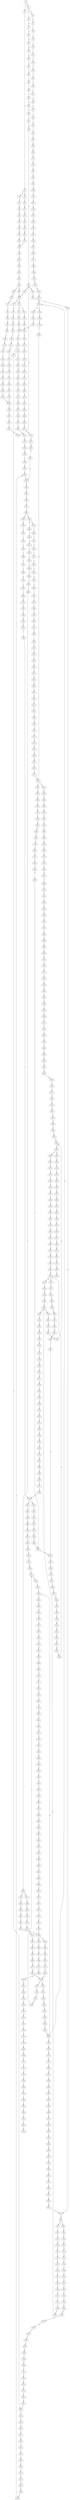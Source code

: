 strict digraph  {
	S0 -> S1 [ label = T ];
	S0 -> S2 [ label = C ];
	S1 -> S3 [ label = A ];
	S1 -> S4 [ label = G ];
	S2 -> S5 [ label = G ];
	S3 -> S6 [ label = C ];
	S4 -> S7 [ label = G ];
	S5 -> S8 [ label = G ];
	S5 -> S9 [ label = C ];
	S6 -> S10 [ label = T ];
	S7 -> S11 [ label = T ];
	S8 -> S12 [ label = T ];
	S9 -> S13 [ label = T ];
	S10 -> S14 [ label = A ];
	S11 -> S15 [ label = G ];
	S12 -> S16 [ label = G ];
	S13 -> S17 [ label = G ];
	S14 -> S18 [ label = T ];
	S15 -> S19 [ label = G ];
	S16 -> S20 [ label = G ];
	S17 -> S21 [ label = G ];
	S18 -> S22 [ label = T ];
	S19 -> S23 [ label = A ];
	S20 -> S24 [ label = A ];
	S21 -> S25 [ label = A ];
	S22 -> S26 [ label = G ];
	S23 -> S27 [ label = A ];
	S24 -> S28 [ label = A ];
	S25 -> S29 [ label = A ];
	S26 -> S30 [ label = G ];
	S27 -> S31 [ label = C ];
	S28 -> S32 [ label = G ];
	S29 -> S33 [ label = G ];
	S30 -> S34 [ label = A ];
	S31 -> S35 [ label = C ];
	S32 -> S36 [ label = A ];
	S33 -> S37 [ label = A ];
	S34 -> S38 [ label = A ];
	S35 -> S39 [ label = T ];
	S36 -> S40 [ label = A ];
	S37 -> S40 [ label = A ];
	S38 -> S41 [ label = C ];
	S39 -> S42 [ label = C ];
	S40 -> S43 [ label = C ];
	S41 -> S44 [ label = G ];
	S42 -> S45 [ label = G ];
	S43 -> S46 [ label = G ];
	S44 -> S47 [ label = G ];
	S45 -> S48 [ label = G ];
	S46 -> S49 [ label = G ];
	S47 -> S50 [ label = T ];
	S48 -> S51 [ label = C ];
	S49 -> S52 [ label = C ];
	S50 -> S53 [ label = A ];
	S51 -> S54 [ label = A ];
	S52 -> S55 [ label = A ];
	S53 -> S56 [ label = C ];
	S54 -> S57 [ label = C ];
	S55 -> S58 [ label = C ];
	S56 -> S59 [ label = G ];
	S57 -> S60 [ label = G ];
	S57 -> S61 [ label = C ];
	S58 -> S62 [ label = C ];
	S58 -> S63 [ label = T ];
	S59 -> S64 [ label = A ];
	S60 -> S65 [ label = C ];
	S61 -> S66 [ label = G ];
	S62 -> S66 [ label = G ];
	S63 -> S67 [ label = G ];
	S64 -> S68 [ label = A ];
	S65 -> S69 [ label = G ];
	S66 -> S70 [ label = A ];
	S66 -> S71 [ label = G ];
	S67 -> S72 [ label = G ];
	S68 -> S73 [ label = G ];
	S69 -> S74 [ label = C ];
	S70 -> S75 [ label = G ];
	S70 -> S76 [ label = A ];
	S71 -> S77 [ label = G ];
	S72 -> S78 [ label = G ];
	S73 -> S79 [ label = A ];
	S74 -> S80 [ label = G ];
	S75 -> S81 [ label = T ];
	S76 -> S82 [ label = T ];
	S77 -> S83 [ label = A ];
	S78 -> S84 [ label = A ];
	S79 -> S85 [ label = A ];
	S80 -> S86 [ label = C ];
	S80 -> S87 [ label = G ];
	S81 -> S88 [ label = C ];
	S82 -> S89 [ label = G ];
	S83 -> S90 [ label = A ];
	S84 -> S91 [ label = A ];
	S85 -> S92 [ label = G ];
	S86 -> S93 [ label = G ];
	S87 -> S94 [ label = C ];
	S88 -> S95 [ label = C ];
	S89 -> S96 [ label = T ];
	S90 -> S97 [ label = T ];
	S91 -> S98 [ label = C ];
	S92 -> S99 [ label = T ];
	S93 -> S100 [ label = T ];
	S94 -> S101 [ label = T ];
	S95 -> S102 [ label = A ];
	S96 -> S103 [ label = A ];
	S97 -> S104 [ label = T ];
	S98 -> S105 [ label = T ];
	S99 -> S106 [ label = G ];
	S100 -> S107 [ label = C ];
	S101 -> S108 [ label = G ];
	S102 -> S109 [ label = G ];
	S103 -> S110 [ label = G ];
	S104 -> S111 [ label = G ];
	S105 -> S112 [ label = G ];
	S106 -> S113 [ label = T ];
	S107 -> S114 [ label = G ];
	S108 -> S115 [ label = G ];
	S109 -> S116 [ label = T ];
	S109 -> S117 [ label = C ];
	S110 -> S118 [ label = T ];
	S111 -> S119 [ label = A ];
	S112 -> S120 [ label = G ];
	S113 -> S121 [ label = C ];
	S114 -> S122 [ label = A ];
	S115 -> S123 [ label = A ];
	S116 -> S124 [ label = A ];
	S117 -> S125 [ label = T ];
	S118 -> S126 [ label = T ];
	S119 -> S127 [ label = A ];
	S120 -> S128 [ label = A ];
	S121 -> S129 [ label = C ];
	S122 -> S130 [ label = C ];
	S123 -> S131 [ label = A ];
	S124 -> S132 [ label = G ];
	S125 -> S133 [ label = T ];
	S126 -> S134 [ label = T ];
	S127 -> S135 [ label = C ];
	S128 -> S136 [ label = C ];
	S129 -> S137 [ label = T ];
	S130 -> S138 [ label = G ];
	S131 -> S139 [ label = T ];
	S132 -> S140 [ label = G ];
	S133 -> S141 [ label = C ];
	S134 -> S142 [ label = C ];
	S135 -> S143 [ label = C ];
	S136 -> S144 [ label = C ];
	S137 -> S145 [ label = G ];
	S138 -> S146 [ label = C ];
	S139 -> S147 [ label = G ];
	S140 -> S148 [ label = G ];
	S141 -> S149 [ label = A ];
	S142 -> S150 [ label = A ];
	S143 -> S151 [ label = C ];
	S144 -> S152 [ label = C ];
	S145 -> S153 [ label = G ];
	S146 -> S154 [ label = G ];
	S147 -> S155 [ label = G ];
	S148 -> S156 [ label = T ];
	S149 -> S157 [ label = C ];
	S150 -> S158 [ label = C ];
	S151 -> S159 [ label = G ];
	S152 -> S160 [ label = G ];
	S153 -> S161 [ label = C ];
	S154 -> S162 [ label = C ];
	S155 -> S163 [ label = G ];
	S156 -> S164 [ label = C ];
	S157 -> S165 [ label = G ];
	S158 -> S166 [ label = T ];
	S159 -> S167 [ label = T ];
	S160 -> S168 [ label = T ];
	S161 -> S169 [ label = C ];
	S162 -> S170 [ label = C ];
	S163 -> S171 [ label = G ];
	S164 -> S172 [ label = A ];
	S165 -> S173 [ label = C ];
	S166 -> S174 [ label = C ];
	S167 -> S175 [ label = C ];
	S168 -> S176 [ label = C ];
	S169 -> S177 [ label = T ];
	S170 -> S178 [ label = T ];
	S171 -> S179 [ label = T ];
	S172 -> S180 [ label = C ];
	S173 -> S181 [ label = C ];
	S174 -> S182 [ label = C ];
	S175 -> S183 [ label = T ];
	S176 -> S183 [ label = T ];
	S177 -> S184 [ label = G ];
	S178 -> S185 [ label = C ];
	S179 -> S186 [ label = C ];
	S180 -> S187 [ label = T ];
	S181 -> S188 [ label = C ];
	S182 -> S189 [ label = T ];
	S183 -> S190 [ label = C ];
	S184 -> S191 [ label = G ];
	S185 -> S192 [ label = G ];
	S186 -> S193 [ label = C ];
	S187 -> S194 [ label = C ];
	S188 -> S195 [ label = T ];
	S189 -> S196 [ label = T ];
	S190 -> S197 [ label = G ];
	S191 -> S198 [ label = G ];
	S192 -> S199 [ label = G ];
	S193 -> S200 [ label = G ];
	S194 -> S201 [ label = G ];
	S195 -> S202 [ label = T ];
	S196 -> S203 [ label = T ];
	S197 -> S204 [ label = G ];
	S198 -> S205 [ label = T ];
	S199 -> S206 [ label = G ];
	S200 -> S207 [ label = C ];
	S200 -> S208 [ label = T ];
	S201 -> S209 [ label = C ];
	S202 -> S210 [ label = C ];
	S203 -> S211 [ label = C ];
	S204 -> S212 [ label = C ];
	S205 -> S213 [ label = C ];
	S206 -> S214 [ label = C ];
	S207 -> S215 [ label = C ];
	S208 -> S216 [ label = C ];
	S209 -> S217 [ label = T ];
	S210 -> S218 [ label = A ];
	S211 -> S219 [ label = A ];
	S212 -> S220 [ label = A ];
	S213 -> S221 [ label = C ];
	S214 -> S222 [ label = T ];
	S215 -> S223 [ label = G ];
	S216 -> S224 [ label = G ];
	S217 -> S225 [ label = T ];
	S218 -> S226 [ label = T ];
	S219 -> S227 [ label = T ];
	S220 -> S57 [ label = C ];
	S221 -> S228 [ label = C ];
	S222 -> S229 [ label = C ];
	S223 -> S230 [ label = G ];
	S224 -> S231 [ label = G ];
	S225 -> S232 [ label = C ];
	S226 -> S233 [ label = C ];
	S227 -> S234 [ label = C ];
	S228 -> S235 [ label = G ];
	S229 -> S236 [ label = A ];
	S230 -> S237 [ label = A ];
	S231 -> S238 [ label = A ];
	S232 -> S239 [ label = A ];
	S233 -> S240 [ label = C ];
	S234 -> S241 [ label = C ];
	S235 -> S242 [ label = A ];
	S236 -> S243 [ label = C ];
	S237 -> S244 [ label = A ];
	S238 -> S245 [ label = A ];
	S239 -> S246 [ label = T ];
	S240 -> S247 [ label = A ];
	S241 -> S247 [ label = A ];
	S242 -> S248 [ label = G ];
	S242 -> S249 [ label = A ];
	S243 -> S250 [ label = G ];
	S244 -> S251 [ label = C ];
	S245 -> S252 [ label = C ];
	S246 -> S253 [ label = C ];
	S247 -> S254 [ label = G ];
	S248 -> S255 [ label = T ];
	S249 -> S256 [ label = G ];
	S250 -> S257 [ label = T ];
	S251 -> S258 [ label = T ];
	S252 -> S259 [ label = A ];
	S252 -> S260 [ label = T ];
	S253 -> S240 [ label = C ];
	S254 -> S261 [ label = A ];
	S255 -> S262 [ label = C ];
	S256 -> S263 [ label = T ];
	S257 -> S264 [ label = C ];
	S258 -> S265 [ label = G ];
	S259 -> S266 [ label = G ];
	S260 -> S267 [ label = A ];
	S261 -> S268 [ label = A ];
	S262 -> S95 [ label = C ];
	S263 -> S269 [ label = C ];
	S264 -> S270 [ label = C ];
	S265 -> S271 [ label = C ];
	S266 -> S272 [ label = G ];
	S267 -> S273 [ label = C ];
	S268 -> S274 [ label = C ];
	S269 -> S275 [ label = G ];
	S270 -> S276 [ label = A ];
	S271 -> S277 [ label = A ];
	S272 -> S278 [ label = A ];
	S273 -> S279 [ label = A ];
	S274 -> S280 [ label = C ];
	S275 -> S281 [ label = C ];
	S275 -> S282 [ label = A ];
	S276 -> S283 [ label = G ];
	S277 -> S284 [ label = A ];
	S278 -> S285 [ label = A ];
	S279 -> S286 [ label = A ];
	S280 -> S287 [ label = A ];
	S280 -> S288 [ label = G ];
	S281 -> S289 [ label = G ];
	S282 -> S290 [ label = G ];
	S283 -> S291 [ label = C ];
	S284 -> S292 [ label = C ];
	S285 -> S293 [ label = T ];
	S286 -> S294 [ label = C ];
	S287 -> S295 [ label = G ];
	S287 -> S296 [ label = C ];
	S288 -> S297 [ label = G ];
	S289 -> S298 [ label = G ];
	S290 -> S299 [ label = G ];
	S291 -> S125 [ label = T ];
	S292 -> S300 [ label = C ];
	S293 -> S301 [ label = A ];
	S294 -> S302 [ label = G ];
	S295 -> S303 [ label = A ];
	S296 -> S304 [ label = C ];
	S297 -> S305 [ label = A ];
	S298 -> S306 [ label = C ];
	S299 -> S307 [ label = T ];
	S300 -> S308 [ label = A ];
	S301 -> S309 [ label = G ];
	S302 -> S310 [ label = A ];
	S303 -> S311 [ label = C ];
	S304 -> S312 [ label = A ];
	S305 -> S313 [ label = C ];
	S306 -> S314 [ label = T ];
	S307 -> S315 [ label = A ];
	S308 -> S316 [ label = G ];
	S309 -> S317 [ label = T ];
	S310 -> S318 [ label = A ];
	S311 -> S319 [ label = T ];
	S312 -> S320 [ label = C ];
	S313 -> S321 [ label = G ];
	S314 -> S322 [ label = A ];
	S315 -> S323 [ label = T ];
	S316 -> S324 [ label = A ];
	S317 -> S325 [ label = C ];
	S318 -> S326 [ label = A ];
	S319 -> S327 [ label = C ];
	S320 -> S328 [ label = C ];
	S321 -> S329 [ label = C ];
	S322 -> S330 [ label = T ];
	S323 -> S331 [ label = A ];
	S324 -> S332 [ label = A ];
	S325 -> S333 [ label = T ];
	S326 -> S334 [ label = A ];
	S327 -> S335 [ label = C ];
	S328 -> S336 [ label = C ];
	S329 -> S337 [ label = C ];
	S330 -> S338 [ label = A ];
	S331 -> S339 [ label = A ];
	S332 -> S340 [ label = C ];
	S333 -> S341 [ label = C ];
	S334 -> S342 [ label = C ];
	S335 -> S343 [ label = C ];
	S336 -> S344 [ label = C ];
	S337 -> S345 [ label = C ];
	S338 -> S346 [ label = G ];
	S339 -> S347 [ label = G ];
	S340 -> S348 [ label = A ];
	S341 -> S349 [ label = T ];
	S342 -> S350 [ label = A ];
	S343 -> S351 [ label = A ];
	S344 -> S352 [ label = T ];
	S345 -> S353 [ label = A ];
	S346 -> S354 [ label = T ];
	S347 -> S355 [ label = T ];
	S348 -> S356 [ label = G ];
	S349 -> S357 [ label = C ];
	S350 -> S358 [ label = G ];
	S351 -> S359 [ label = T ];
	S352 -> S360 [ label = T ];
	S353 -> S361 [ label = T ];
	S354 -> S362 [ label = A ];
	S355 -> S363 [ label = C ];
	S356 -> S364 [ label = C ];
	S357 -> S365 [ label = T ];
	S358 -> S366 [ label = A ];
	S359 -> S367 [ label = C ];
	S360 -> S368 [ label = C ];
	S361 -> S369 [ label = C ];
	S362 -> S370 [ label = G ];
	S363 -> S371 [ label = G ];
	S364 -> S372 [ label = C ];
	S365 -> S373 [ label = G ];
	S366 -> S374 [ label = A ];
	S367 -> S375 [ label = T ];
	S368 -> S376 [ label = C ];
	S368 -> S377 [ label = G ];
	S369 -> S378 [ label = G ];
	S370 -> S379 [ label = C ];
	S371 -> S380 [ label = T ];
	S372 -> S381 [ label = G ];
	S373 -> S382 [ label = A ];
	S374 -> S383 [ label = G ];
	S375 -> S384 [ label = G ];
	S376 -> S385 [ label = T ];
	S377 -> S386 [ label = A ];
	S378 -> S387 [ label = T ];
	S379 -> S388 [ label = C ];
	S380 -> S389 [ label = G ];
	S381 -> S390 [ label = T ];
	S382 -> S391 [ label = G ];
	S383 -> S392 [ label = G ];
	S384 -> S393 [ label = C ];
	S385 -> S394 [ label = G ];
	S386 -> S395 [ label = T ];
	S387 -> S396 [ label = C ];
	S388 -> S397 [ label = G ];
	S389 -> S398 [ label = G ];
	S390 -> S399 [ label = C ];
	S391 -> S400 [ label = T ];
	S392 -> S401 [ label = G ];
	S393 -> S402 [ label = C ];
	S394 -> S403 [ label = T ];
	S395 -> S404 [ label = C ];
	S396 -> S405 [ label = C ];
	S397 -> S406 [ label = A ];
	S398 -> S407 [ label = T ];
	S399 -> S408 [ label = C ];
	S400 -> S409 [ label = A ];
	S401 -> S410 [ label = G ];
	S402 -> S411 [ label = A ];
	S403 -> S412 [ label = C ];
	S404 -> S413 [ label = G ];
	S405 -> S414 [ label = T ];
	S406 -> S415 [ label = A ];
	S407 -> S416 [ label = A ];
	S408 -> S417 [ label = T ];
	S410 -> S418 [ label = T ];
	S410 -> S419 [ label = G ];
	S411 -> S420 [ label = G ];
	S412 -> S421 [ label = C ];
	S413 -> S422 [ label = T ];
	S414 -> S423 [ label = C ];
	S415 -> S424 [ label = A ];
	S416 -> S425 [ label = C ];
	S417 -> S426 [ label = C ];
	S418 -> S427 [ label = C ];
	S419 -> S428 [ label = T ];
	S420 -> S429 [ label = T ];
	S421 -> S430 [ label = T ];
	S422 -> S431 [ label = T ];
	S423 -> S432 [ label = T ];
	S424 -> S433 [ label = C ];
	S425 -> S434 [ label = C ];
	S426 -> S432 [ label = T ];
	S427 -> S435 [ label = T ];
	S428 -> S436 [ label = C ];
	S429 -> S437 [ label = C ];
	S430 -> S438 [ label = A ];
	S430 -> S439 [ label = T ];
	S431 -> S440 [ label = T ];
	S432 -> S441 [ label = T ];
	S432 -> S442 [ label = G ];
	S433 -> S443 [ label = C ];
	S434 -> S444 [ label = G ];
	S435 -> S445 [ label = C ];
	S436 -> S446 [ label = C ];
	S437 -> S447 [ label = G ];
	S438 -> S448 [ label = C ];
	S439 -> S449 [ label = G ];
	S440 -> S450 [ label = G ];
	S441 -> S451 [ label = C ];
	S442 -> S452 [ label = T ];
	S443 -> S453 [ label = C ];
	S444 -> S454 [ label = G ];
	S445 -> S455 [ label = T ];
	S446 -> S200 [ label = G ];
	S447 -> S456 [ label = T ];
	S448 -> S457 [ label = T ];
	S449 -> S458 [ label = T ];
	S450 -> S459 [ label = T ];
	S451 -> S460 [ label = T ];
	S452 -> S461 [ label = C ];
	S453 -> S462 [ label = C ];
	S454 -> S463 [ label = T ];
	S455 -> S464 [ label = C ];
	S456 -> S465 [ label = A ];
	S457 -> S466 [ label = A ];
	S458 -> S467 [ label = A ];
	S459 -> S468 [ label = A ];
	S460 -> S469 [ label = C ];
	S461 -> S470 [ label = G ];
	S462 -> S471 [ label = G ];
	S463 -> S472 [ label = G ];
	S464 -> S473 [ label = G ];
	S465 -> S474 [ label = A ];
	S466 -> S475 [ label = C ];
	S467 -> S476 [ label = G ];
	S468 -> S477 [ label = G ];
	S469 -> S478 [ label = G ];
	S470 -> S479 [ label = T ];
	S471 -> S480 [ label = A ];
	S472 -> S481 [ label = G ];
	S473 -> S482 [ label = T ];
	S474 -> S483 [ label = G ];
	S475 -> S484 [ label = C ];
	S476 -> S485 [ label = G ];
	S477 -> S486 [ label = G ];
	S478 -> S487 [ label = G ];
	S479 -> S488 [ label = G ];
	S480 -> S489 [ label = C ];
	S481 -> S490 [ label = T ];
	S482 -> S491 [ label = G ];
	S483 -> S492 [ label = A ];
	S484 -> S493 [ label = A ];
	S485 -> S494 [ label = A ];
	S486 -> S494 [ label = A ];
	S487 -> S495 [ label = A ];
	S488 -> S496 [ label = G ];
	S489 -> S497 [ label = T ];
	S490 -> S498 [ label = T ];
	S491 -> S499 [ label = G ];
	S492 -> S500 [ label = C ];
	S493 -> S501 [ label = G ];
	S494 -> S502 [ label = G ];
	S494 -> S503 [ label = A ];
	S495 -> S504 [ label = G ];
	S496 -> S407 [ label = T ];
	S497 -> S505 [ label = A ];
	S498 -> S506 [ label = A ];
	S499 -> S507 [ label = T ];
	S500 -> S508 [ label = G ];
	S501 -> S509 [ label = G ];
	S502 -> S510 [ label = A ];
	S503 -> S511 [ label = A ];
	S504 -> S512 [ label = A ];
	S505 -> S513 [ label = G ];
	S506 -> S514 [ label = G ];
	S507 -> S416 [ label = A ];
	S508 -> S515 [ label = G ];
	S509 -> S516 [ label = A ];
	S510 -> S517 [ label = G ];
	S511 -> S518 [ label = G ];
	S512 -> S519 [ label = G ];
	S513 -> S520 [ label = A ];
	S514 -> S521 [ label = A ];
	S515 -> S522 [ label = C ];
	S516 -> S523 [ label = G ];
	S517 -> S524 [ label = G ];
	S518 -> S525 [ label = G ];
	S519 -> S526 [ label = G ];
	S520 -> S527 [ label = A ];
	S521 -> S528 [ label = A ];
	S522 -> S529 [ label = T ];
	S523 -> S530 [ label = A ];
	S524 -> S531 [ label = T ];
	S525 -> S532 [ label = T ];
	S526 -> S531 [ label = T ];
	S527 -> S533 [ label = T ];
	S528 -> S534 [ label = G ];
	S529 -> S535 [ label = C ];
	S530 -> S536 [ label = G ];
	S531 -> S537 [ label = C ];
	S532 -> S538 [ label = C ];
	S533 -> S539 [ label = C ];
	S534 -> S540 [ label = G ];
	S535 -> S541 [ label = T ];
	S536 -> S542 [ label = T ];
	S537 -> S543 [ label = C ];
	S538 -> S544 [ label = C ];
	S539 -> S545 [ label = G ];
	S540 -> S546 [ label = G ];
	S541 -> S547 [ label = C ];
	S542 -> S548 [ label = C ];
	S543 -> S549 [ label = C ];
	S544 -> S550 [ label = C ];
	S545 -> S551 [ label = G ];
	S546 -> S410 [ label = G ];
	S547 -> S552 [ label = G ];
	S548 -> S553 [ label = A ];
	S549 -> S554 [ label = A ];
	S549 -> S555 [ label = G ];
	S550 -> S555 [ label = G ];
	S551 -> S556 [ label = G ];
	S552 -> S557 [ label = A ];
	S553 -> S558 [ label = G ];
	S554 -> S559 [ label = G ];
	S555 -> S560 [ label = G ];
	S555 -> S242 [ label = A ];
	S556 -> S561 [ label = T ];
	S557 -> S562 [ label = A ];
	S558 -> S563 [ label = G ];
	S559 -> S564 [ label = A ];
	S560 -> S565 [ label = A ];
	S561 -> S566 [ label = A ];
	S562 -> S567 [ label = G ];
	S563 -> S568 [ label = A ];
	S564 -> S569 [ label = G ];
	S565 -> S570 [ label = G ];
	S566 -> S571 [ label = T ];
	S567 -> S572 [ label = T ];
	S568 -> S573 [ label = C ];
	S569 -> S574 [ label = C ];
	S570 -> S575 [ label = G ];
	S571 -> S576 [ label = C ];
	S572 -> S577 [ label = C ];
	S573 -> S578 [ label = C ];
	S574 -> S579 [ label = C ];
	S575 -> S580 [ label = C ];
	S576 -> S581 [ label = C ];
	S577 -> S275 [ label = G ];
	S578 -> S582 [ label = A ];
	S579 -> S583 [ label = A ];
	S580 -> S584 [ label = G ];
	S581 -> S585 [ label = C ];
	S582 -> S586 [ label = G ];
	S583 -> S587 [ label = C ];
	S584 -> S588 [ label = T ];
	S585 -> S589 [ label = G ];
	S586 -> S590 [ label = T ];
	S587 -> S591 [ label = G ];
	S588 -> S592 [ label = G ];
	S589 -> S593 [ label = A ];
	S590 -> S594 [ label = C ];
	S591 -> S595 [ label = G ];
	S592 -> S596 [ label = G ];
	S593 -> S597 [ label = A ];
	S594 -> S598 [ label = T ];
	S595 -> S599 [ label = T ];
	S596 -> S600 [ label = T ];
	S597 -> S601 [ label = A ];
	S598 -> S602 [ label = C ];
	S599 -> S603 [ label = T ];
	S600 -> S604 [ label = A ];
	S601 -> S605 [ label = G ];
	S602 -> S606 [ label = T ];
	S603 -> S607 [ label = A ];
	S604 -> S608 [ label = T ];
	S605 -> S609 [ label = T ];
	S606 -> S610 [ label = G ];
	S607 -> S611 [ label = C ];
	S608 -> S612 [ label = G ];
	S609 -> S613 [ label = G ];
	S610 -> S614 [ label = T ];
	S611 -> S615 [ label = T ];
	S612 -> S616 [ label = A ];
	S613 -> S617 [ label = T ];
	S614 -> S618 [ label = A ];
	S615 -> S619 [ label = G ];
	S616 -> S620 [ label = G ];
	S617 -> S621 [ label = C ];
	S619 -> S622 [ label = C ];
	S620 -> S623 [ label = C ];
	S621 -> S624 [ label = G ];
	S622 -> S625 [ label = A ];
	S623 -> S626 [ label = G ];
	S624 -> S627 [ label = T ];
	S625 -> S628 [ label = G ];
	S626 -> S629 [ label = G ];
	S627 -> S630 [ label = C ];
	S628 -> S631 [ label = A ];
	S629 -> S632 [ label = T ];
	S630 -> S633 [ label = G ];
	S631 -> S634 [ label = C ];
	S632 -> S635 [ label = C ];
	S633 -> S636 [ label = G ];
	S634 -> S637 [ label = G ];
	S635 -> S638 [ label = G ];
	S636 -> S639 [ label = A ];
	S637 -> S640 [ label = G ];
	S638 -> S641 [ label = C ];
	S639 -> S245 [ label = A ];
	S640 -> S642 [ label = A ];
	S641 -> S643 [ label = A ];
	S642 -> S644 [ label = C ];
	S643 -> S645 [ label = C ];
	S644 -> S646 [ label = A ];
	S645 -> S647 [ label = G ];
	S646 -> S648 [ label = C ];
	S647 -> S649 [ label = C ];
	S648 -> S650 [ label = A ];
	S649 -> S651 [ label = G ];
	S650 -> S652 [ label = C ];
	S651 -> S74 [ label = C ];
	S652 -> S653 [ label = C ];
	S653 -> S654 [ label = T ];
	S654 -> S655 [ label = C ];
	S655 -> S656 [ label = T ];
	S656 -> S657 [ label = A ];
	S657 -> S658 [ label = G ];
	S658 -> S659 [ label = A ];
	S659 -> S660 [ label = A ];
	S660 -> S661 [ label = C ];
	S661 -> S662 [ label = G ];
	S662 -> S663 [ label = A ];
	S663 -> S664 [ label = G ];
	S664 -> S665 [ label = G ];
	S665 -> S666 [ label = T ];
	S666 -> S667 [ label = G ];
	S667 -> S668 [ label = T ];
	S668 -> S669 [ label = C ];
	S669 -> S670 [ label = C ];
	S670 -> S671 [ label = C ];
	S671 -> S672 [ label = T ];
	S672 -> S673 [ label = G ];
	S673 -> S674 [ label = T ];
	S674 -> S675 [ label = C ];
	S675 -> S676 [ label = C ];
	S676 -> S430 [ label = T ];
}
